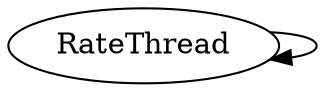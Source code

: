 /* Created by mdot for Matlab */
digraph m2html {
  RateThread -> RateThread;

  RateThread [URL="RateThread.html"];
}